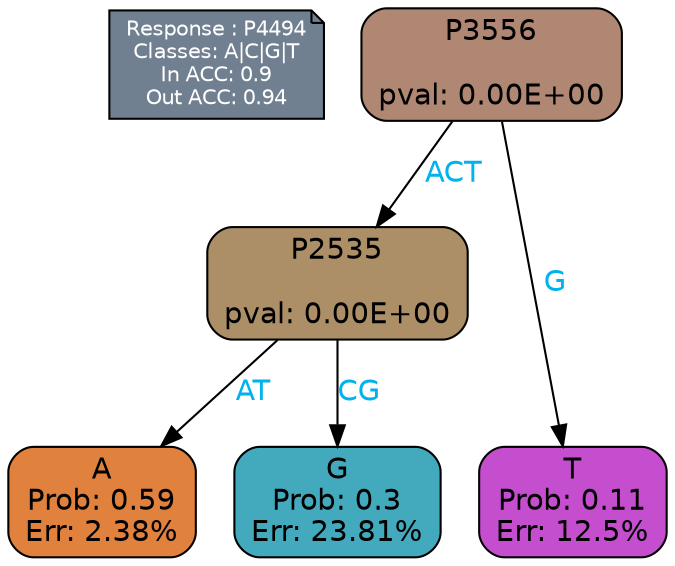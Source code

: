 digraph Tree {
node [shape=box, style="filled, rounded", color="black", fontname=helvetica] ;
graph [ranksep=equally, splines=polylines, bgcolor=transparent, dpi=600] ;
edge [fontname=helvetica] ;
LEGEND [label="Response : P4494
Classes: A|C|G|T
In ACC: 0.9
Out ACC: 0.94
",shape=note,align=left,style=filled,fillcolor="slategray",fontcolor="white",fontsize=10];1 [label="P3556

pval: 0.00E+00", fillcolor="#af8773"] ;
2 [label="P2535

pval: 0.00E+00", fillcolor="#ac8e67"] ;
3 [label="A
Prob: 0.59
Err: 2.38%", fillcolor="#e0813d"] ;
4 [label="G
Prob: 0.3
Err: 23.81%", fillcolor="#43a9bc"] ;
5 [label="T
Prob: 0.11
Err: 12.5%", fillcolor="#c54ecf"] ;
1 -> 2 [label="ACT",fontcolor=deepskyblue2] ;
1 -> 5 [label="G",fontcolor=deepskyblue2] ;
2 -> 3 [label="AT",fontcolor=deepskyblue2] ;
2 -> 4 [label="CG",fontcolor=deepskyblue2] ;
{rank = same; 3;4;5;}{rank = same; LEGEND;1;}}